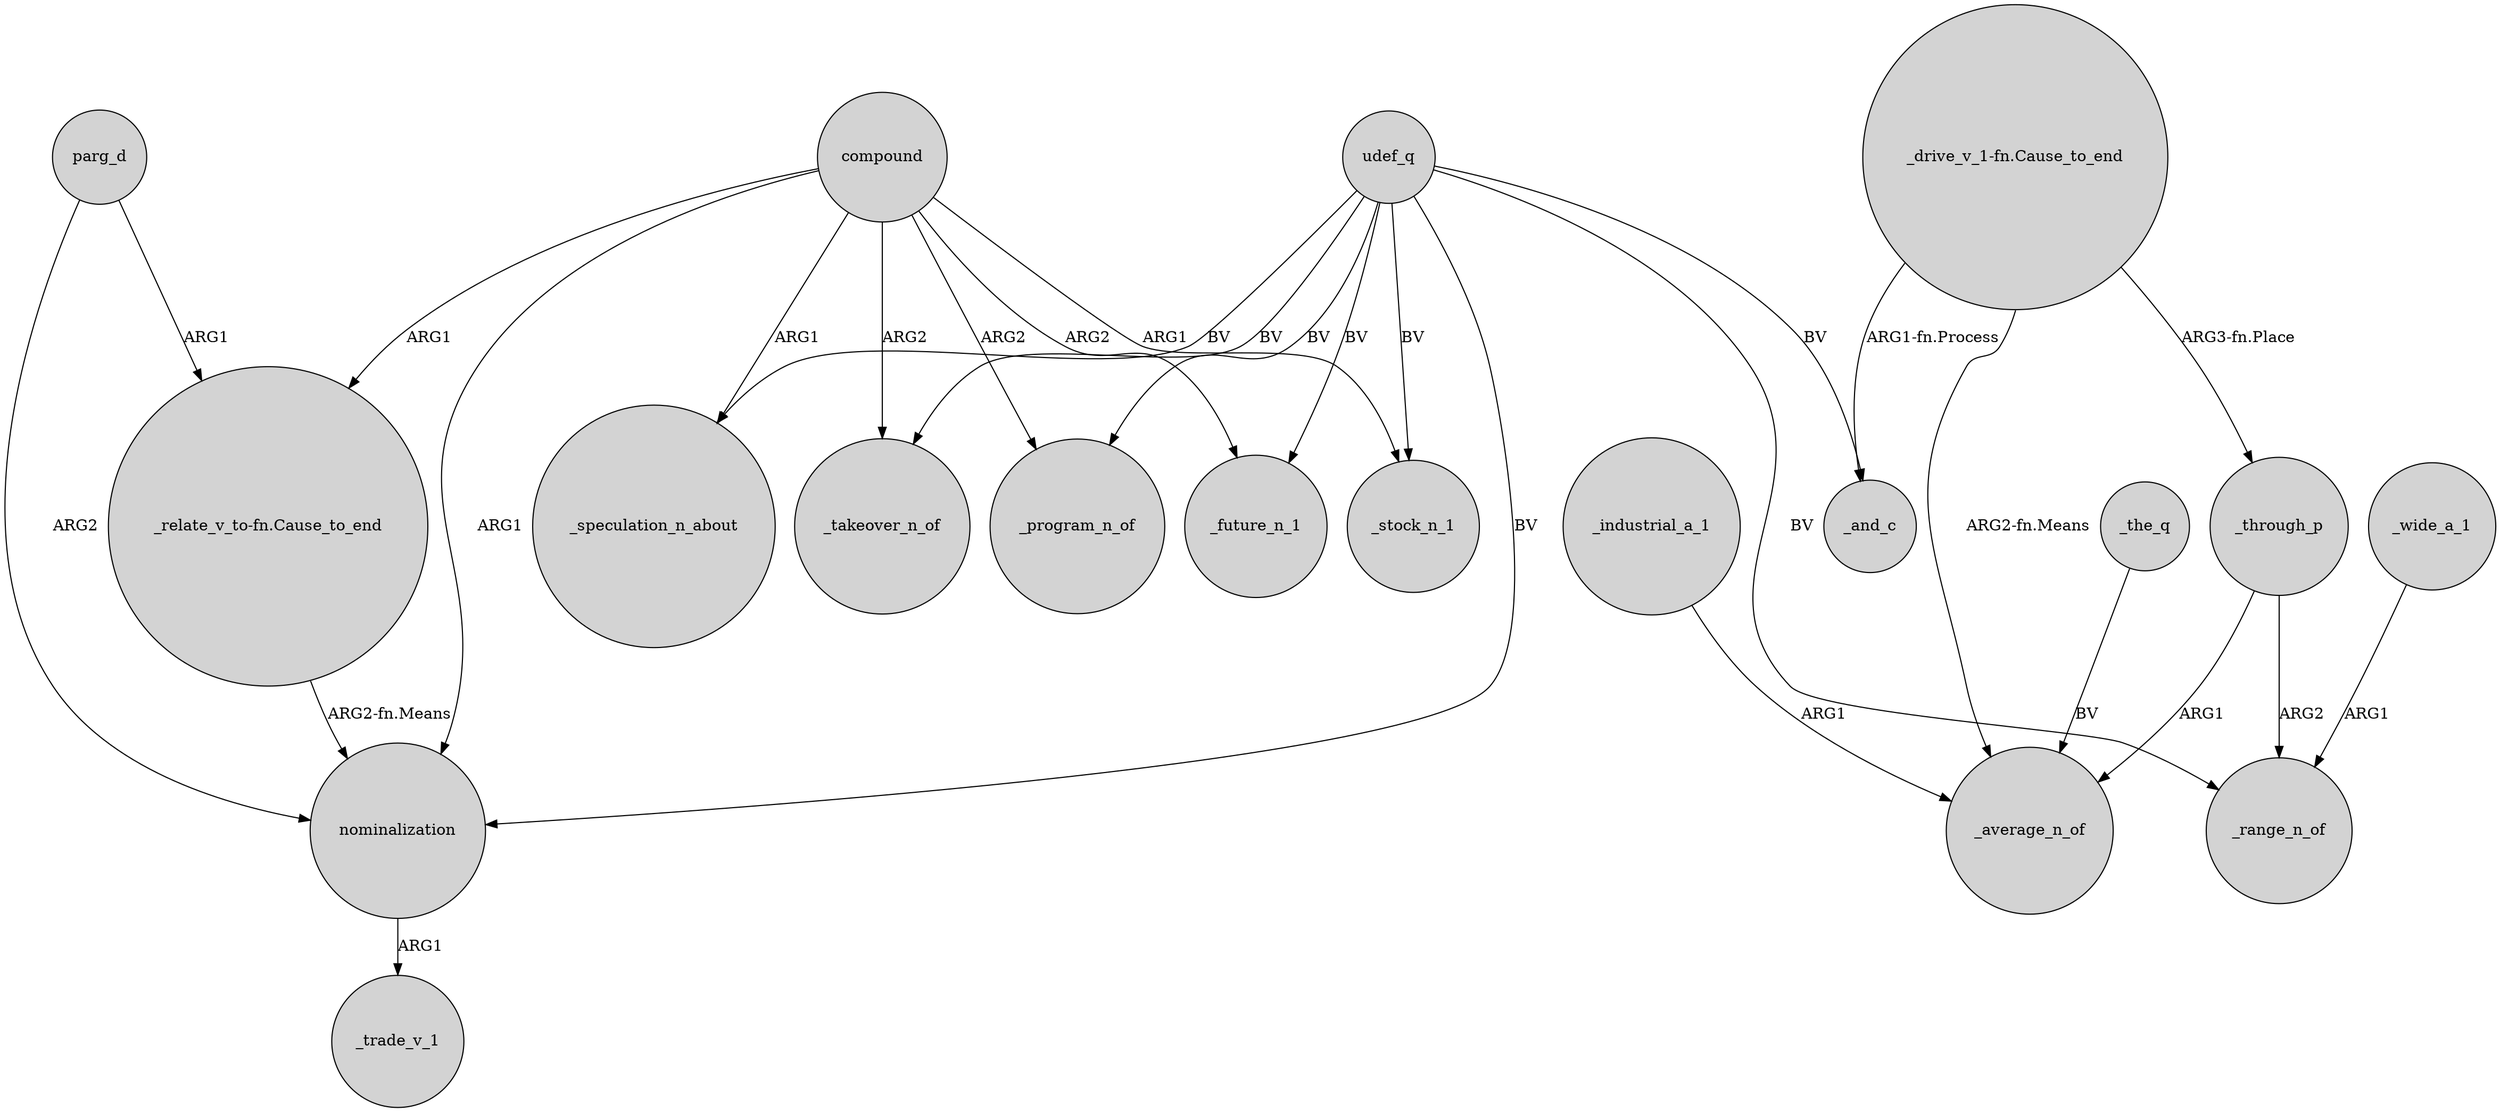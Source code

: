 digraph {
	node [shape=circle style=filled]
	"_relate_v_to-fn.Cause_to_end" -> nominalization [label="ARG2-fn.Means"]
	_through_p -> _range_n_of [label=ARG2]
	compound -> "_relate_v_to-fn.Cause_to_end" [label=ARG1]
	_the_q -> _average_n_of [label=BV]
	compound -> _future_n_1 [label=ARG2]
	udef_q -> nominalization [label=BV]
	udef_q -> _speculation_n_about [label=BV]
	compound -> _speculation_n_about [label=ARG1]
	udef_q -> _future_n_1 [label=BV]
	udef_q -> _and_c [label=BV]
	"_drive_v_1-fn.Cause_to_end" -> _through_p [label="ARG3-fn.Place"]
	udef_q -> _program_n_of [label=BV]
	compound -> _stock_n_1 [label=ARG1]
	compound -> _program_n_of [label=ARG2]
	udef_q -> _takeover_n_of [label=BV]
	compound -> nominalization [label=ARG1]
	udef_q -> _stock_n_1 [label=BV]
	parg_d -> "_relate_v_to-fn.Cause_to_end" [label=ARG1]
	udef_q -> _range_n_of [label=BV]
	_wide_a_1 -> _range_n_of [label=ARG1]
	"_drive_v_1-fn.Cause_to_end" -> _and_c [label="ARG1-fn.Process"]
	_through_p -> _average_n_of [label=ARG1]
	"_drive_v_1-fn.Cause_to_end" -> _average_n_of [label="ARG2-fn.Means"]
	compound -> _takeover_n_of [label=ARG2]
	nominalization -> _trade_v_1 [label=ARG1]
	_industrial_a_1 -> _average_n_of [label=ARG1]
	parg_d -> nominalization [label=ARG2]
}
